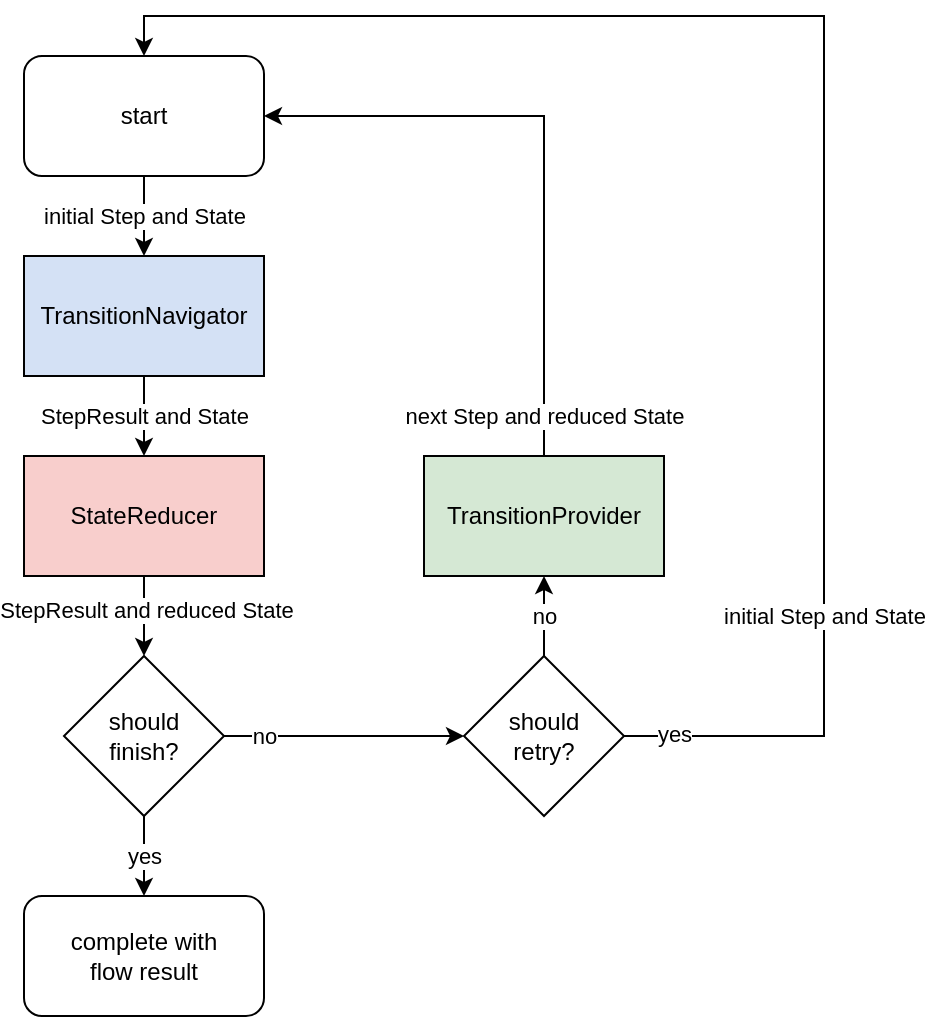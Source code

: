 <mxfile version="15.6.8" type="device"><diagram id="c-hDRkFiiDmhFnxKxZmG" name="Page-1"><mxGraphModel dx="1100" dy="446" grid="1" gridSize="10" guides="1" tooltips="1" connect="1" arrows="1" fold="1" page="1" pageScale="1" pageWidth="827" pageHeight="1169" math="0" shadow="0"><root><mxCell id="0"/><mxCell id="1" parent="0"/><mxCell id="Zb48znA7yYrQws4RcciM-7" value="initial Step and State" style="edgeStyle=orthogonalEdgeStyle;rounded=0;orthogonalLoop=1;jettySize=auto;html=1;exitX=0.5;exitY=1;exitDx=0;exitDy=0;entryX=0.5;entryY=0;entryDx=0;entryDy=0;" parent="1" source="Zb48znA7yYrQws4RcciM-1" target="Zb48znA7yYrQws4RcciM-2" edge="1"><mxGeometry relative="1" as="geometry"/></mxCell><mxCell id="Zb48znA7yYrQws4RcciM-1" value="start" style="rounded=1;whiteSpace=wrap;html=1;" parent="1" vertex="1"><mxGeometry x="40" y="40" width="120" height="60" as="geometry"/></mxCell><mxCell id="Zb48znA7yYrQws4RcciM-8" value="StepResult and State" style="edgeStyle=orthogonalEdgeStyle;rounded=0;orthogonalLoop=1;jettySize=auto;html=1;entryX=0.5;entryY=0;entryDx=0;entryDy=0;" parent="1" source="Zb48znA7yYrQws4RcciM-2" target="Zb48znA7yYrQws4RcciM-3" edge="1"><mxGeometry relative="1" as="geometry"/></mxCell><mxCell id="Zb48znA7yYrQws4RcciM-2" value="TransitionNavigator" style="rounded=0;whiteSpace=wrap;html=1;fillColor=#D4E1F5;" parent="1" vertex="1"><mxGeometry x="40" y="140" width="120" height="60" as="geometry"/></mxCell><mxCell id="Zb48znA7yYrQws4RcciM-9" style="edgeStyle=orthogonalEdgeStyle;rounded=0;orthogonalLoop=1;jettySize=auto;html=1;entryX=0.5;entryY=0;entryDx=0;entryDy=0;" parent="1" source="Zb48znA7yYrQws4RcciM-3" target="Zb48znA7yYrQws4RcciM-4" edge="1"><mxGeometry relative="1" as="geometry"/></mxCell><mxCell id="I13JjK4_NopcG3p9FASR-3" value="StepResult and reduced State" style="edgeLabel;html=1;align=center;verticalAlign=middle;resizable=0;points=[];" vertex="1" connectable="0" parent="Zb48znA7yYrQws4RcciM-9"><mxGeometry x="-0.15" y="1" relative="1" as="geometry"><mxPoint as="offset"/></mxGeometry></mxCell><mxCell id="Zb48znA7yYrQws4RcciM-3" value="StateReducer" style="rounded=0;whiteSpace=wrap;html=1;fillColor=#F8CECC;" parent="1" vertex="1"><mxGeometry x="40" y="240" width="120" height="60" as="geometry"/></mxCell><mxCell id="Zb48znA7yYrQws4RcciM-11" value="no" style="edgeStyle=orthogonalEdgeStyle;rounded=0;orthogonalLoop=1;jettySize=auto;html=1;entryX=0;entryY=0.5;entryDx=0;entryDy=0;" parent="1" source="Zb48znA7yYrQws4RcciM-4" target="I13JjK4_NopcG3p9FASR-1" edge="1"><mxGeometry x="-0.667" relative="1" as="geometry"><mxPoint as="offset"/></mxGeometry></mxCell><mxCell id="I13JjK4_NopcG3p9FASR-9" value="yes" style="edgeStyle=orthogonalEdgeStyle;rounded=0;orthogonalLoop=1;jettySize=auto;html=1;entryX=0.5;entryY=0;entryDx=0;entryDy=0;" edge="1" parent="1" source="Zb48znA7yYrQws4RcciM-4" target="Zb48znA7yYrQws4RcciM-5"><mxGeometry relative="1" as="geometry"/></mxCell><mxCell id="Zb48znA7yYrQws4RcciM-4" value="should&lt;br&gt;finish?" style="rhombus;whiteSpace=wrap;html=1;" parent="1" vertex="1"><mxGeometry x="60" y="340" width="80" height="80" as="geometry"/></mxCell><mxCell id="Zb48znA7yYrQws4RcciM-5" value="complete with&lt;br&gt;flow result" style="rounded=1;whiteSpace=wrap;html=1;" parent="1" vertex="1"><mxGeometry x="40" y="460" width="120" height="60" as="geometry"/></mxCell><mxCell id="Zb48znA7yYrQws4RcciM-12" value="next Step and reduced State" style="edgeStyle=orthogonalEdgeStyle;rounded=0;orthogonalLoop=1;jettySize=auto;html=1;entryX=1;entryY=0.5;entryDx=0;entryDy=0;exitX=0.5;exitY=0;exitDx=0;exitDy=0;" parent="1" source="Zb48znA7yYrQws4RcciM-6" target="Zb48znA7yYrQws4RcciM-1" edge="1"><mxGeometry x="-0.871" relative="1" as="geometry"><mxPoint as="offset"/></mxGeometry></mxCell><mxCell id="Zb48znA7yYrQws4RcciM-6" value="TransitionProvider" style="rounded=0;whiteSpace=wrap;html=1;fillColor=#D5E8D4;" parent="1" vertex="1"><mxGeometry x="240" y="240" width="120" height="60" as="geometry"/></mxCell><mxCell id="I13JjK4_NopcG3p9FASR-2" value="no" style="edgeStyle=orthogonalEdgeStyle;rounded=0;orthogonalLoop=1;jettySize=auto;html=1;exitX=0.5;exitY=0;exitDx=0;exitDy=0;entryX=0.5;entryY=1;entryDx=0;entryDy=0;" edge="1" parent="1" source="I13JjK4_NopcG3p9FASR-1" target="Zb48znA7yYrQws4RcciM-6"><mxGeometry relative="1" as="geometry"><mxPoint as="offset"/></mxGeometry></mxCell><mxCell id="I13JjK4_NopcG3p9FASR-4" value="initial Step and State" style="edgeStyle=orthogonalEdgeStyle;rounded=0;orthogonalLoop=1;jettySize=auto;html=1;entryX=0.5;entryY=0;entryDx=0;entryDy=0;" edge="1" parent="1" source="I13JjK4_NopcG3p9FASR-1" target="Zb48znA7yYrQws4RcciM-1"><mxGeometry x="-0.61" relative="1" as="geometry"><Array as="points"><mxPoint x="440" y="380"/><mxPoint x="440" y="20"/><mxPoint x="100" y="20"/></Array><mxPoint as="offset"/></mxGeometry></mxCell><mxCell id="I13JjK4_NopcG3p9FASR-6" value="yes" style="edgeLabel;html=1;align=center;verticalAlign=middle;resizable=0;points=[];" vertex="1" connectable="0" parent="I13JjK4_NopcG3p9FASR-4"><mxGeometry x="-0.939" y="1" relative="1" as="geometry"><mxPoint as="offset"/></mxGeometry></mxCell><mxCell id="I13JjK4_NopcG3p9FASR-1" value="should&lt;br&gt;retry?" style="rhombus;whiteSpace=wrap;html=1;" vertex="1" parent="1"><mxGeometry x="260" y="340" width="80" height="80" as="geometry"/></mxCell></root></mxGraphModel></diagram></mxfile>